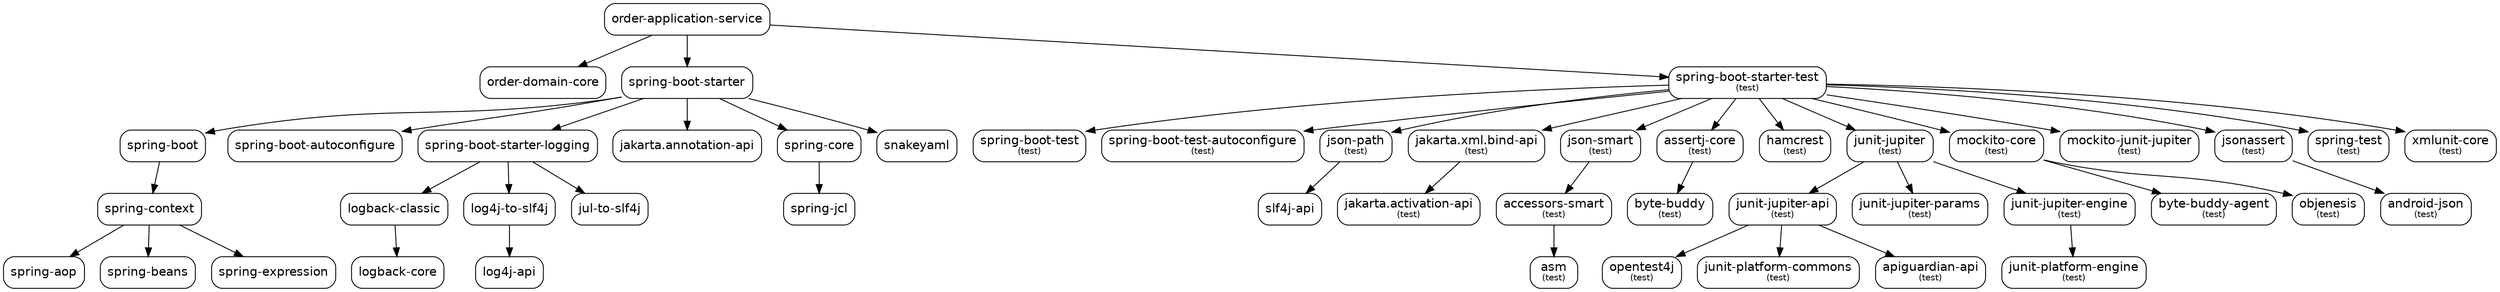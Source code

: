 digraph "order-application-service" {
  node [shape="box",style="rounded",fontname="Helvetica",fontsize="14"]
  edge [fontsize="10",fontname="Helvetica"]

  // Node Definitions:
  "com.food.ordering.system:order-application-service:jar"[label=<order-application-service>]
  "com.food.ordering.system:order-domain-core:jar"[label=<order-domain-core>]
  "org.springframework:spring-context:jar"[label=<spring-context>]
  "org.springframework:spring-aop:jar"[label=<spring-aop>]
  "org.springframework:spring-beans:jar"[label=<spring-beans>]
  "org.springframework:spring-expression:jar"[label=<spring-expression>]
  "org.springframework.boot:spring-boot:jar"[label=<spring-boot>]
  "org.springframework.boot:spring-boot-starter:jar"[label=<spring-boot-starter>]
  "org.springframework.boot:spring-boot-autoconfigure:jar"[label=<spring-boot-autoconfigure>]
  "ch.qos.logback:logback-classic:jar"[label=<logback-classic>]
  "ch.qos.logback:logback-core:jar"[label=<logback-core>]
  "org.springframework.boot:spring-boot-starter-logging:jar"[label=<spring-boot-starter-logging>]
  "org.apache.logging.log4j:log4j-to-slf4j:jar"[label=<log4j-to-slf4j>]
  "org.apache.logging.log4j:log4j-api:jar"[label=<log4j-api>]
  "org.slf4j:jul-to-slf4j:jar"[label=<jul-to-slf4j>]
  "jakarta.annotation:jakarta.annotation-api:jar"[label=<jakarta.annotation-api>]
  "org.springframework:spring-core:jar"[label=<spring-core>]
  "org.springframework:spring-jcl:jar"[label=<spring-jcl>]
  "org.yaml:snakeyaml:jar"[label=<snakeyaml>]
  "org.springframework.boot:spring-boot-starter-test:jar"[label=<spring-boot-starter-test<font point-size="10"><br/>(test)</font>>]
  "org.springframework.boot:spring-boot-test:jar"[label=<spring-boot-test<font point-size="10"><br/>(test)</font>>]
  "org.springframework.boot:spring-boot-test-autoconfigure:jar"[label=<spring-boot-test-autoconfigure<font point-size="10"><br/>(test)</font>>]
  "com.jayway.jsonpath:json-path:jar"[label=<json-path<font point-size="10"><br/>(test)</font>>]
  "org.slf4j:slf4j-api:jar"[label=<slf4j-api>]
  "jakarta.xml.bind:jakarta.xml.bind-api:jar"[label=<jakarta.xml.bind-api<font point-size="10"><br/>(test)</font>>]
  "jakarta.activation:jakarta.activation-api:jar"[label=<jakarta.activation-api<font point-size="10"><br/>(test)</font>>]
  "net.minidev:accessors-smart:jar"[label=<accessors-smart<font point-size="10"><br/>(test)</font>>]
  "org.ow2.asm:asm:jar"[label=<asm<font point-size="10"><br/>(test)</font>>]
  "net.minidev:json-smart:jar"[label=<json-smart<font point-size="10"><br/>(test)</font>>]
  "org.assertj:assertj-core:jar"[label=<assertj-core<font point-size="10"><br/>(test)</font>>]
  "net.bytebuddy:byte-buddy:jar"[label=<byte-buddy<font point-size="10"><br/>(test)</font>>]
  "org.hamcrest:hamcrest:jar"[label=<hamcrest<font point-size="10"><br/>(test)</font>>]
  "org.junit.jupiter:junit-jupiter-api:jar"[label=<junit-jupiter-api<font point-size="10"><br/>(test)</font>>]
  "org.opentest4j:opentest4j:jar"[label=<opentest4j<font point-size="10"><br/>(test)</font>>]
  "org.junit.platform:junit-platform-commons:jar"[label=<junit-platform-commons<font point-size="10"><br/>(test)</font>>]
  "org.apiguardian:apiguardian-api:jar"[label=<apiguardian-api<font point-size="10"><br/>(test)</font>>]
  "org.junit.jupiter:junit-jupiter:jar"[label=<junit-jupiter<font point-size="10"><br/>(test)</font>>]
  "org.junit.jupiter:junit-jupiter-params:jar"[label=<junit-jupiter-params<font point-size="10"><br/>(test)</font>>]
  "org.junit.jupiter:junit-jupiter-engine:jar"[label=<junit-jupiter-engine<font point-size="10"><br/>(test)</font>>]
  "org.junit.platform:junit-platform-engine:jar"[label=<junit-platform-engine<font point-size="10"><br/>(test)</font>>]
  "org.mockito:mockito-core:jar"[label=<mockito-core<font point-size="10"><br/>(test)</font>>]
  "net.bytebuddy:byte-buddy-agent:jar"[label=<byte-buddy-agent<font point-size="10"><br/>(test)</font>>]
  "org.objenesis:objenesis:jar"[label=<objenesis<font point-size="10"><br/>(test)</font>>]
  "org.mockito:mockito-junit-jupiter:jar"[label=<mockito-junit-jupiter<font point-size="10"><br/>(test)</font>>]
  "org.skyscreamer:jsonassert:jar"[label=<jsonassert<font point-size="10"><br/>(test)</font>>]
  "com.vaadin.external.google:android-json:jar"[label=<android-json<font point-size="10"><br/>(test)</font>>]
  "org.springframework:spring-test:jar"[label=<spring-test<font point-size="10"><br/>(test)</font>>]
  "org.xmlunit:xmlunit-core:jar"[label=<xmlunit-core<font point-size="10"><br/>(test)</font>>]

  // Edge Definitions:
  "com.food.ordering.system:order-application-service:jar" -> "com.food.ordering.system:order-domain-core:jar"
  "org.springframework:spring-context:jar" -> "org.springframework:spring-aop:jar"
  "org.springframework:spring-context:jar" -> "org.springframework:spring-beans:jar"
  "org.springframework:spring-context:jar" -> "org.springframework:spring-expression:jar"
  "org.springframework.boot:spring-boot:jar" -> "org.springframework:spring-context:jar"
  "org.springframework.boot:spring-boot-starter:jar" -> "org.springframework.boot:spring-boot:jar"
  "org.springframework.boot:spring-boot-starter:jar" -> "org.springframework.boot:spring-boot-autoconfigure:jar"
  "ch.qos.logback:logback-classic:jar" -> "ch.qos.logback:logback-core:jar"
  "org.springframework.boot:spring-boot-starter-logging:jar" -> "ch.qos.logback:logback-classic:jar"
  "org.apache.logging.log4j:log4j-to-slf4j:jar" -> "org.apache.logging.log4j:log4j-api:jar"
  "org.springframework.boot:spring-boot-starter-logging:jar" -> "org.apache.logging.log4j:log4j-to-slf4j:jar"
  "org.springframework.boot:spring-boot-starter-logging:jar" -> "org.slf4j:jul-to-slf4j:jar"
  "org.springframework.boot:spring-boot-starter:jar" -> "org.springframework.boot:spring-boot-starter-logging:jar"
  "org.springframework.boot:spring-boot-starter:jar" -> "jakarta.annotation:jakarta.annotation-api:jar"
  "org.springframework:spring-core:jar" -> "org.springframework:spring-jcl:jar"
  "org.springframework.boot:spring-boot-starter:jar" -> "org.springframework:spring-core:jar"
  "org.springframework.boot:spring-boot-starter:jar" -> "org.yaml:snakeyaml:jar"
  "com.food.ordering.system:order-application-service:jar" -> "org.springframework.boot:spring-boot-starter:jar"
  "org.springframework.boot:spring-boot-starter-test:jar" -> "org.springframework.boot:spring-boot-test:jar"
  "org.springframework.boot:spring-boot-starter-test:jar" -> "org.springframework.boot:spring-boot-test-autoconfigure:jar"
  "com.jayway.jsonpath:json-path:jar" -> "org.slf4j:slf4j-api:jar"
  "org.springframework.boot:spring-boot-starter-test:jar" -> "com.jayway.jsonpath:json-path:jar"
  "jakarta.xml.bind:jakarta.xml.bind-api:jar" -> "jakarta.activation:jakarta.activation-api:jar"
  "org.springframework.boot:spring-boot-starter-test:jar" -> "jakarta.xml.bind:jakarta.xml.bind-api:jar"
  "net.minidev:accessors-smart:jar" -> "org.ow2.asm:asm:jar"
  "net.minidev:json-smart:jar" -> "net.minidev:accessors-smart:jar"
  "org.springframework.boot:spring-boot-starter-test:jar" -> "net.minidev:json-smart:jar"
  "org.assertj:assertj-core:jar" -> "net.bytebuddy:byte-buddy:jar"
  "org.springframework.boot:spring-boot-starter-test:jar" -> "org.assertj:assertj-core:jar"
  "org.springframework.boot:spring-boot-starter-test:jar" -> "org.hamcrest:hamcrest:jar"
  "org.junit.jupiter:junit-jupiter-api:jar" -> "org.opentest4j:opentest4j:jar"
  "org.junit.jupiter:junit-jupiter-api:jar" -> "org.junit.platform:junit-platform-commons:jar"
  "org.junit.jupiter:junit-jupiter-api:jar" -> "org.apiguardian:apiguardian-api:jar"
  "org.junit.jupiter:junit-jupiter:jar" -> "org.junit.jupiter:junit-jupiter-api:jar"
  "org.junit.jupiter:junit-jupiter:jar" -> "org.junit.jupiter:junit-jupiter-params:jar"
  "org.junit.jupiter:junit-jupiter-engine:jar" -> "org.junit.platform:junit-platform-engine:jar"
  "org.junit.jupiter:junit-jupiter:jar" -> "org.junit.jupiter:junit-jupiter-engine:jar"
  "org.springframework.boot:spring-boot-starter-test:jar" -> "org.junit.jupiter:junit-jupiter:jar"
  "org.mockito:mockito-core:jar" -> "net.bytebuddy:byte-buddy-agent:jar"
  "org.mockito:mockito-core:jar" -> "org.objenesis:objenesis:jar"
  "org.springframework.boot:spring-boot-starter-test:jar" -> "org.mockito:mockito-core:jar"
  "org.springframework.boot:spring-boot-starter-test:jar" -> "org.mockito:mockito-junit-jupiter:jar"
  "org.skyscreamer:jsonassert:jar" -> "com.vaadin.external.google:android-json:jar"
  "org.springframework.boot:spring-boot-starter-test:jar" -> "org.skyscreamer:jsonassert:jar"
  "org.springframework.boot:spring-boot-starter-test:jar" -> "org.springframework:spring-test:jar"
  "org.springframework.boot:spring-boot-starter-test:jar" -> "org.xmlunit:xmlunit-core:jar"
  "com.food.ordering.system:order-application-service:jar" -> "org.springframework.boot:spring-boot-starter-test:jar"
}